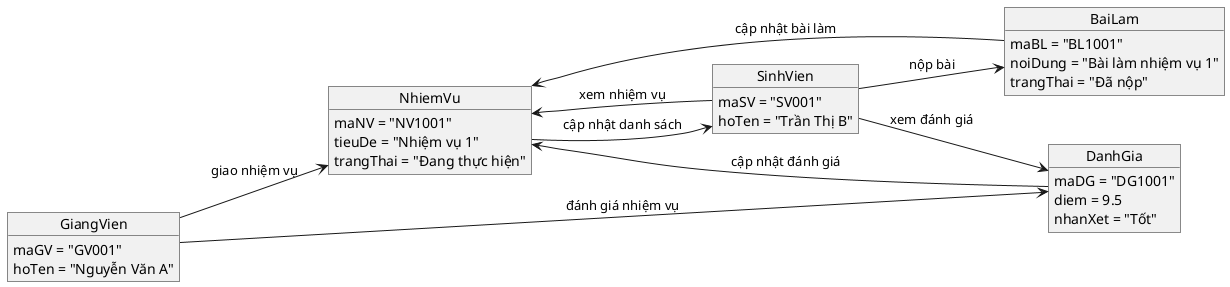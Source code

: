 @startuml
left to right direction

object GiangVien {
  maGV = "GV001"
  hoTen = "Nguyễn Văn A"
}

object SinhVien {
  maSV = "SV001"
  hoTen = "Trần Thị B"
}

object NhiemVu {
  maNV = "NV1001"
  tieuDe = "Nhiệm vụ 1"
  trangThai = "Đang thực hiện"
}

object BaiLam {
  maBL = "BL1001"
  noiDung = "Bài làm nhiệm vụ 1"
  trangThai = "Đã nộp"
}

object DanhGia {
  maDG = "DG1001"
  diem = 9.5
  nhanXet = "Tốt"
}

GiangVien --> NhiemVu : giao nhiệm vụ
NhiemVu --> SinhVien : cập nhật danh sách
SinhVien --> NhiemVu : xem nhiệm vụ
SinhVien --> BaiLam : nộp bài
BaiLam --> NhiemVu : cập nhật bài làm
GiangVien --> DanhGia : đánh giá nhiệm vụ
DanhGia --> NhiemVu : cập nhật đánh giá
SinhVien --> DanhGia : xem đánh giá
@enduml